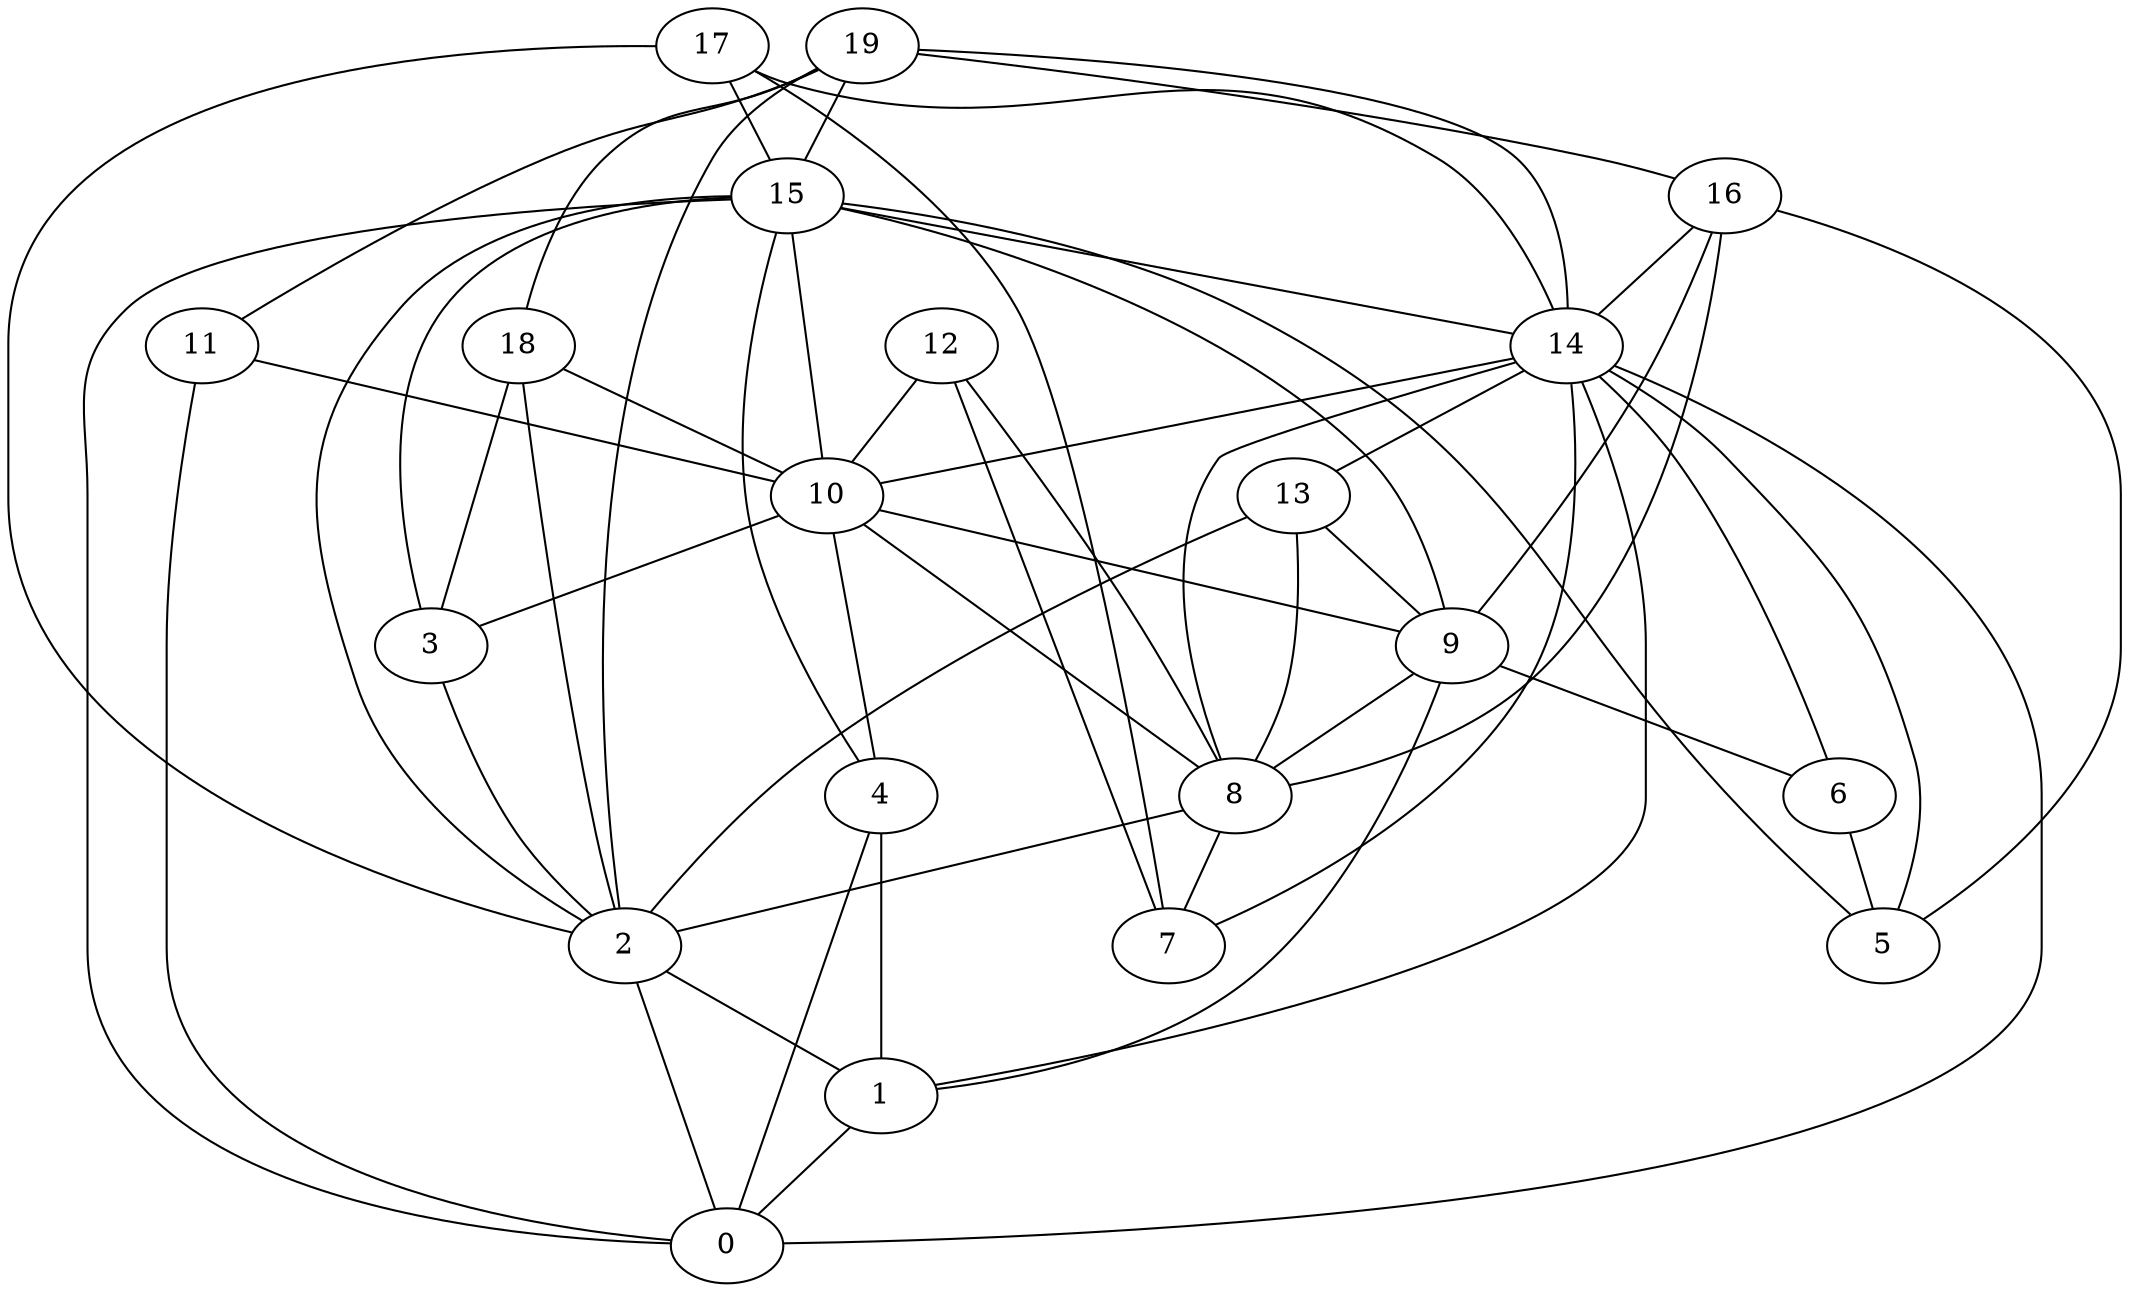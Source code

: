 digraph GG_graph {

subgraph G_graph {
edge [color = black]
13 -> 9 [dir = none]
13 -> 2 [dir = none]
13 -> 8 [dir = none]
8 -> 2 [dir = none]
8 -> 7 [dir = none]
6 -> 5 [dir = none]
11 -> 0 [dir = none]
11 -> 10 [dir = none]
18 -> 3 [dir = none]
18 -> 2 [dir = none]
18 -> 10 [dir = none]
12 -> 8 [dir = none]
12 -> 7 [dir = none]
12 -> 10 [dir = none]
15 -> 3 [dir = none]
15 -> 2 [dir = none]
15 -> 14 [dir = none]
15 -> 10 [dir = none]
15 -> 4 [dir = none]
15 -> 5 [dir = none]
15 -> 9 [dir = none]
15 -> 0 [dir = none]
2 -> 0 [dir = none]
2 -> 1 [dir = none]
16 -> 14 [dir = none]
16 -> 8 [dir = none]
16 -> 5 [dir = none]
16 -> 9 [dir = none]
3 -> 2 [dir = none]
10 -> 4 [dir = none]
10 -> 8 [dir = none]
10 -> 9 [dir = none]
10 -> 3 [dir = none]
4 -> 0 [dir = none]
4 -> 1 [dir = none]
17 -> 7 [dir = none]
17 -> 14 [dir = none]
17 -> 2 [dir = none]
17 -> 15 [dir = none]
1 -> 0 [dir = none]
14 -> 5 [dir = none]
14 -> 1 [dir = none]
14 -> 8 [dir = none]
14 -> 7 [dir = none]
14 -> 13 [dir = none]
14 -> 0 [dir = none]
14 -> 10 [dir = none]
14 -> 6 [dir = none]
9 -> 8 [dir = none]
9 -> 6 [dir = none]
9 -> 1 [dir = none]
19 -> 18 [dir = none]
19 -> 2 [dir = none]
19 -> 15 [dir = none]
19 -> 14 [dir = none]
19 -> 11 [dir = none]
19 -> 16 [dir = none]
}

}
